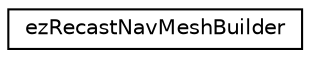 digraph "Graphical Class Hierarchy"
{
 // LATEX_PDF_SIZE
  edge [fontname="Helvetica",fontsize="10",labelfontname="Helvetica",labelfontsize="10"];
  node [fontname="Helvetica",fontsize="10",shape=record];
  rankdir="LR";
  Node0 [label="ezRecastNavMeshBuilder",height=0.2,width=0.4,color="black", fillcolor="white", style="filled",URL="$d9/d0f/classez_recast_nav_mesh_builder.htm",tooltip=" "];
}

